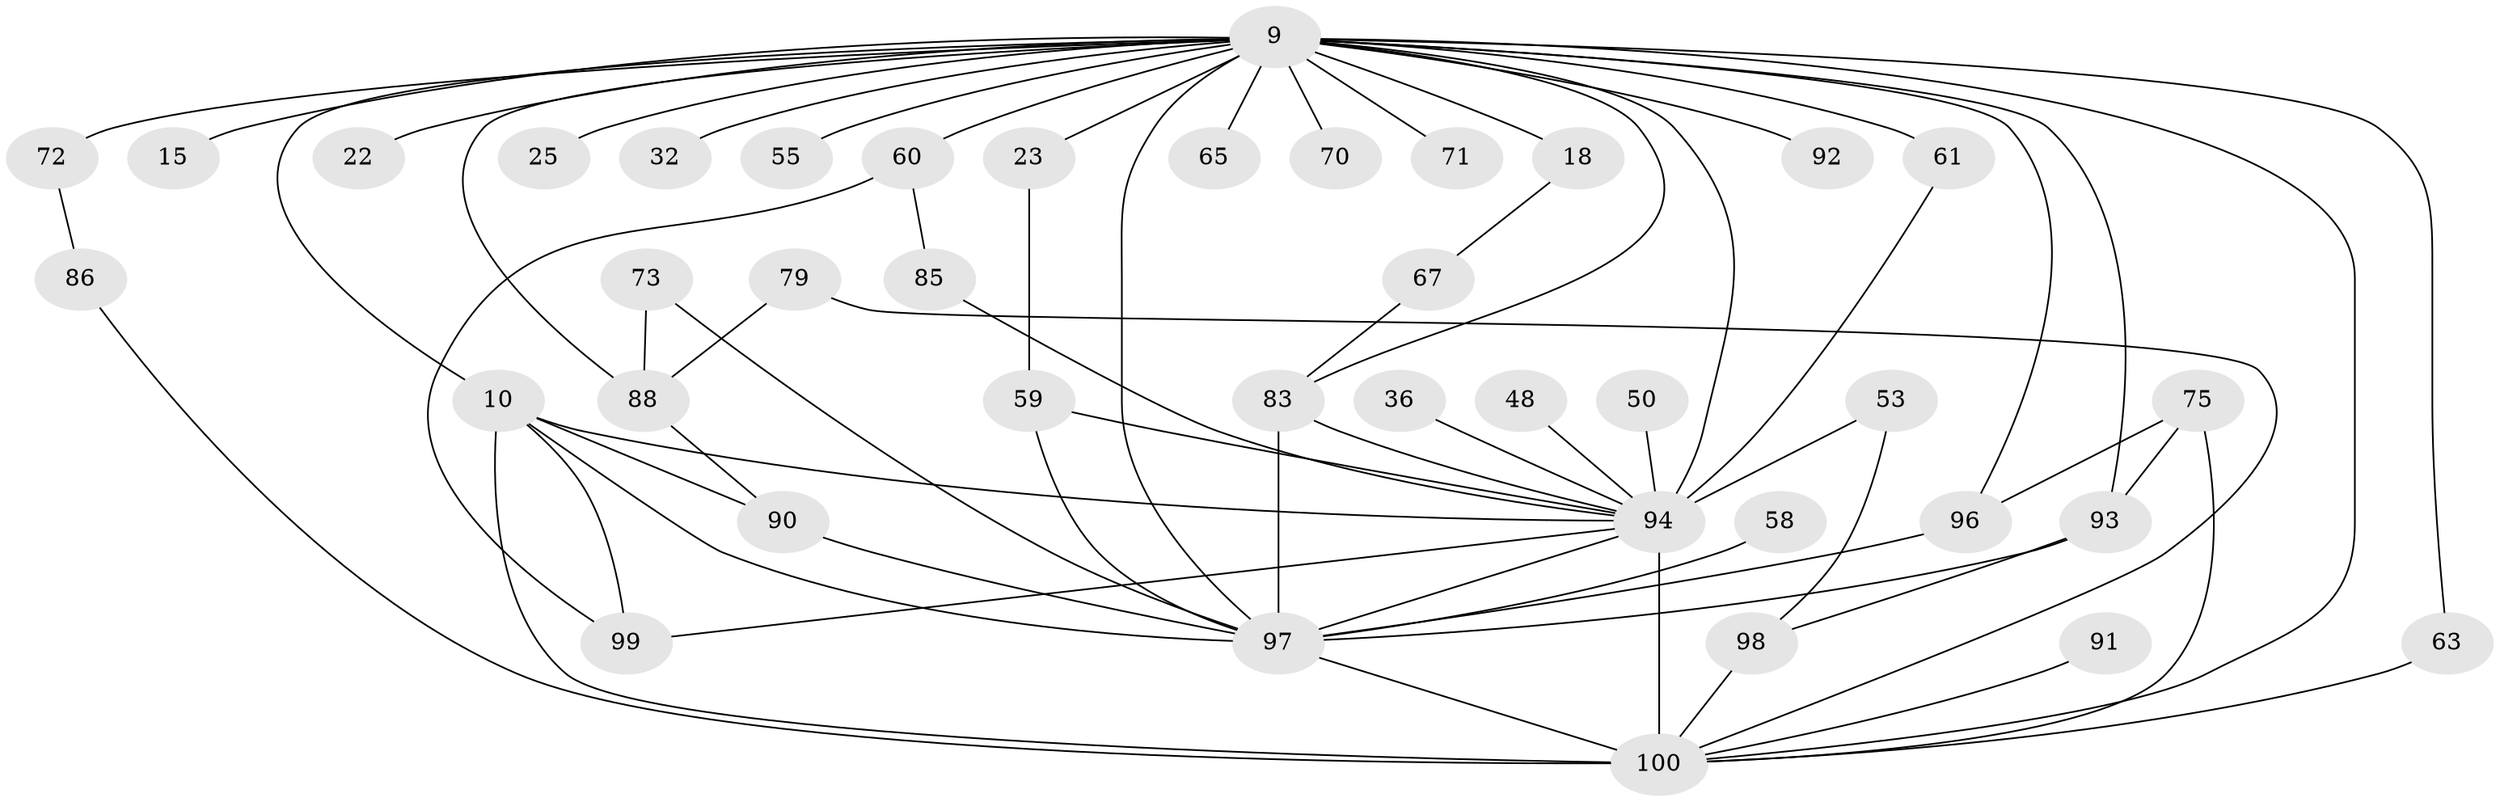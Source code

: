 // original degree distribution, {13: 0.01, 21: 0.02, 24: 0.02, 30: 0.01, 18: 0.01, 20: 0.02, 10: 0.01, 3: 0.21, 2: 0.52, 4: 0.09, 6: 0.02, 5: 0.05, 9: 0.01}
// Generated by graph-tools (version 1.1) at 2025/48/03/04/25 21:48:57]
// undirected, 40 vertices, 66 edges
graph export_dot {
graph [start="1"]
  node [color=gray90,style=filled];
  9 [super="+3+7"];
  10 [super="+1"];
  15;
  18;
  22;
  23 [super="+11"];
  25;
  32;
  36;
  48;
  50;
  53;
  55;
  58;
  59 [super="+40"];
  60;
  61 [super="+34"];
  63;
  65;
  67;
  70;
  71;
  72;
  73;
  75 [super="+66"];
  79;
  83 [super="+62+64"];
  85;
  86;
  88 [super="+30+43"];
  90 [super="+16"];
  91 [super="+49"];
  92;
  93 [super="+87+80"];
  94 [super="+24+33+84"];
  96 [super="+56+74"];
  97 [super="+95"];
  98 [super="+78"];
  99 [super="+68"];
  100 [super="+37+69+76+89"];
  9 -- 10 [weight=8];
  9 -- 15 [weight=2];
  9 -- 55 [weight=2];
  9 -- 71 [weight=2];
  9 -- 72 [weight=2];
  9 -- 93 [weight=4];
  9 -- 65 [weight=2];
  9 -- 70 [weight=2];
  9 -- 22 [weight=2];
  9 -- 25 [weight=2];
  9 -- 60 [weight=2];
  9 -- 23 [weight=3];
  9 -- 18 [weight=2];
  9 -- 92 [weight=2];
  9 -- 32;
  9 -- 94 [weight=14];
  9 -- 97 [weight=11];
  9 -- 61 [weight=2];
  9 -- 63;
  9 -- 88 [weight=3];
  9 -- 100 [weight=5];
  9 -- 96 [weight=2];
  9 -- 83 [weight=4];
  10 -- 90;
  10 -- 99;
  10 -- 97 [weight=4];
  10 -- 100 [weight=3];
  10 -- 94 [weight=4];
  18 -- 67;
  23 -- 59;
  36 -- 94;
  48 -- 94;
  50 -- 94;
  53 -- 98;
  53 -- 94 [weight=2];
  58 -- 97 [weight=2];
  59 -- 97;
  59 -- 94 [weight=2];
  60 -- 85;
  60 -- 99;
  61 -- 94;
  63 -- 100;
  67 -- 83;
  72 -- 86;
  73 -- 88;
  73 -- 97;
  75 -- 93;
  75 -- 100;
  75 -- 96;
  79 -- 88;
  79 -- 100;
  83 -- 97 [weight=2];
  83 -- 94;
  85 -- 94;
  86 -- 100;
  88 -- 90;
  90 -- 97;
  91 -- 100 [weight=2];
  93 -- 98;
  93 -- 97;
  94 -- 97 [weight=6];
  94 -- 99;
  94 -- 100 [weight=8];
  96 -- 97 [weight=4];
  97 -- 100 [weight=4];
  98 -- 100 [weight=3];
}
